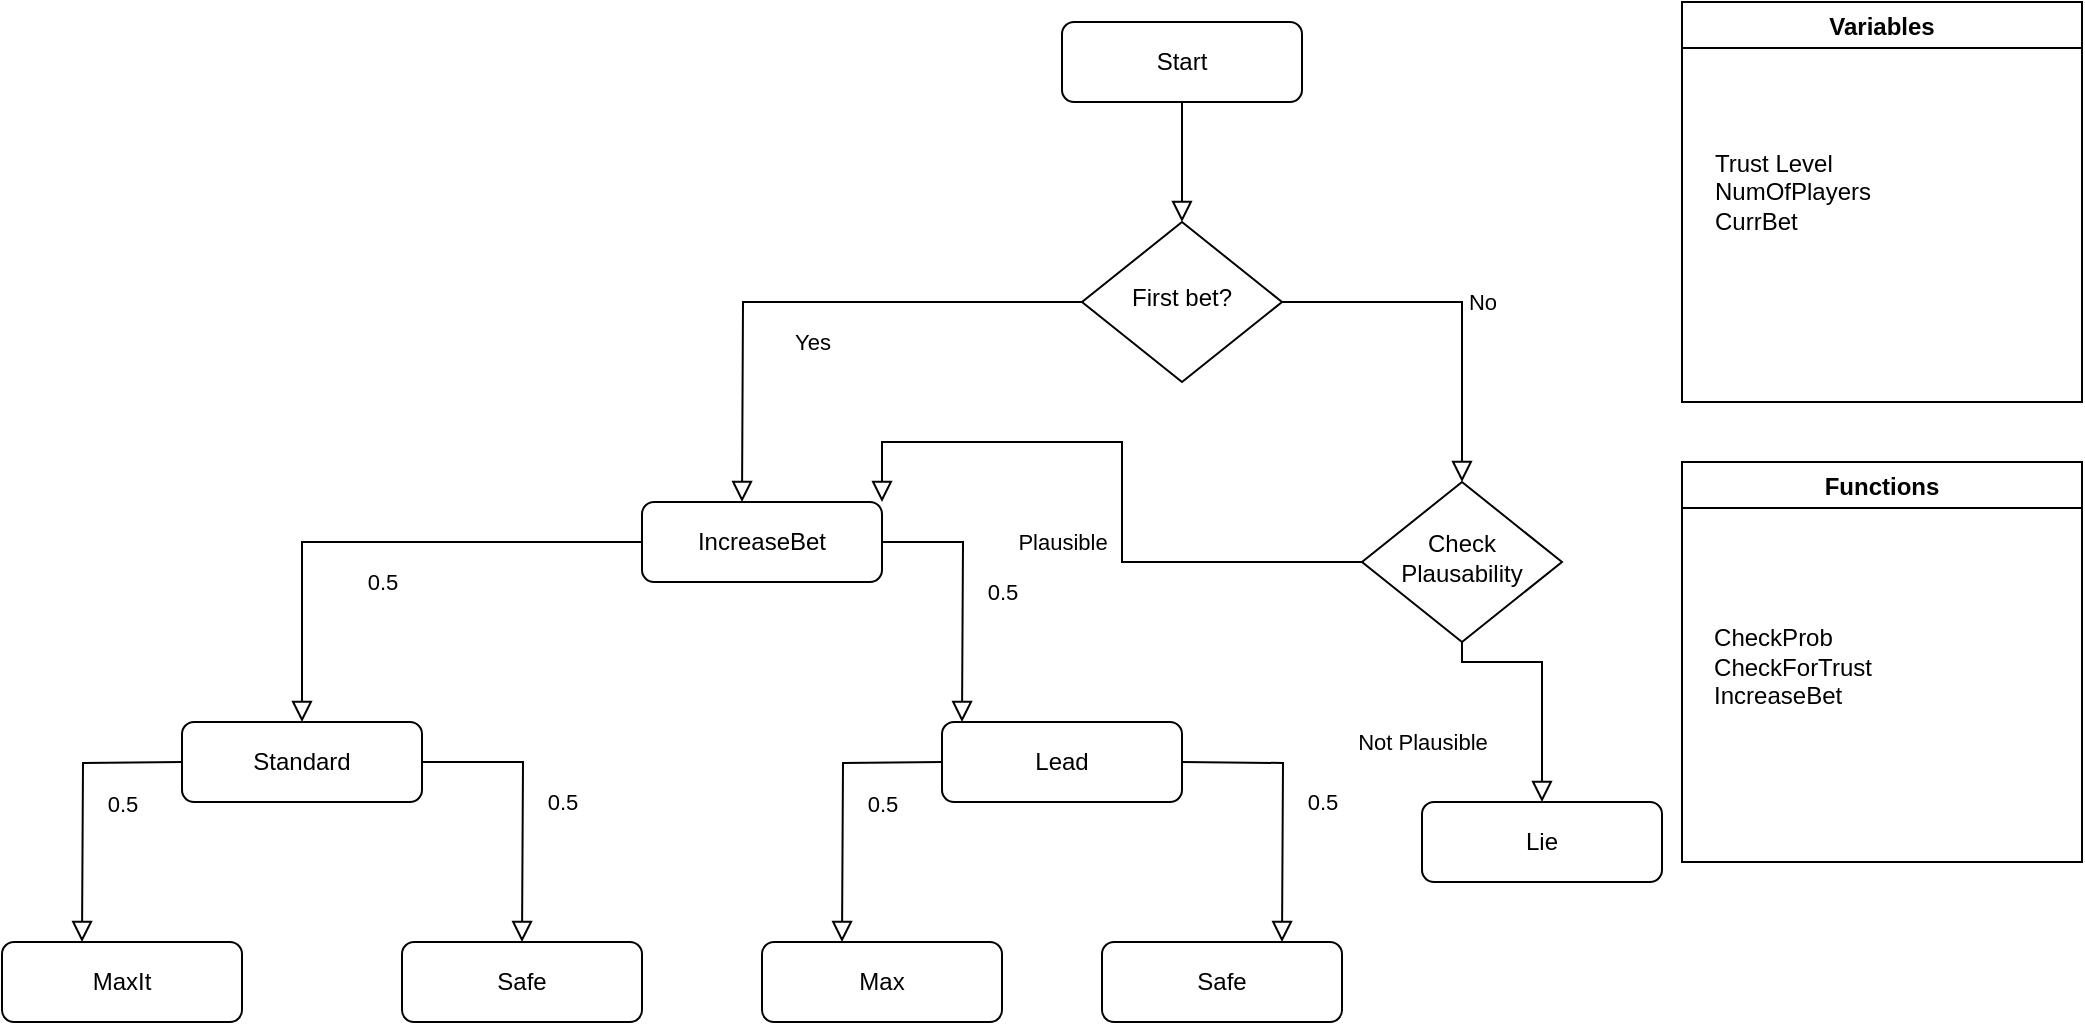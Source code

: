 <mxfile version="15.4.3" type="device"><diagram id="C5RBs43oDa-KdzZeNtuy" name="Page-1"><mxGraphModel dx="2249" dy="762" grid="1" gridSize="10" guides="1" tooltips="1" connect="1" arrows="1" fold="1" page="1" pageScale="1" pageWidth="827" pageHeight="1169" math="0" shadow="0"><root><mxCell id="WIyWlLk6GJQsqaUBKTNV-0"/><mxCell id="WIyWlLk6GJQsqaUBKTNV-1" parent="WIyWlLk6GJQsqaUBKTNV-0"/><mxCell id="WIyWlLk6GJQsqaUBKTNV-2" value="" style="rounded=0;html=1;jettySize=auto;orthogonalLoop=1;fontSize=11;endArrow=block;endFill=0;endSize=8;strokeWidth=1;shadow=0;labelBackgroundColor=none;edgeStyle=orthogonalEdgeStyle;" parent="WIyWlLk6GJQsqaUBKTNV-1" source="WIyWlLk6GJQsqaUBKTNV-3" target="WIyWlLk6GJQsqaUBKTNV-6" edge="1"><mxGeometry relative="1" as="geometry"/></mxCell><mxCell id="WIyWlLk6GJQsqaUBKTNV-3" value="Start" style="rounded=1;whiteSpace=wrap;html=1;fontSize=12;glass=0;strokeWidth=1;shadow=0;" parent="WIyWlLk6GJQsqaUBKTNV-1" vertex="1"><mxGeometry x="250" y="20" width="120" height="40" as="geometry"/></mxCell><mxCell id="WIyWlLk6GJQsqaUBKTNV-4" value="Yes" style="rounded=0;html=1;jettySize=auto;orthogonalLoop=1;fontSize=11;endArrow=block;endFill=0;endSize=8;strokeWidth=1;shadow=0;labelBackgroundColor=none;edgeStyle=orthogonalEdgeStyle;" parent="WIyWlLk6GJQsqaUBKTNV-1" source="WIyWlLk6GJQsqaUBKTNV-6" edge="1"><mxGeometry y="20" relative="1" as="geometry"><mxPoint as="offset"/><mxPoint x="90" y="260" as="targetPoint"/></mxGeometry></mxCell><mxCell id="WIyWlLk6GJQsqaUBKTNV-5" value="No" style="edgeStyle=orthogonalEdgeStyle;rounded=0;html=1;jettySize=auto;orthogonalLoop=1;fontSize=11;endArrow=block;endFill=0;endSize=8;strokeWidth=1;shadow=0;labelBackgroundColor=none;entryX=0.5;entryY=0;entryDx=0;entryDy=0;" parent="WIyWlLk6GJQsqaUBKTNV-1" source="WIyWlLk6GJQsqaUBKTNV-6" target="bHVotdR8X3kLGhFs7Rlh-1" edge="1"><mxGeometry y="10" relative="1" as="geometry"><mxPoint as="offset"/><mxPoint x="390" y="240" as="targetPoint"/></mxGeometry></mxCell><mxCell id="WIyWlLk6GJQsqaUBKTNV-6" value="First bet?" style="rhombus;whiteSpace=wrap;html=1;shadow=0;fontFamily=Helvetica;fontSize=12;align=center;strokeWidth=1;spacing=6;spacingTop=-4;" parent="WIyWlLk6GJQsqaUBKTNV-1" vertex="1"><mxGeometry x="260" y="120" width="100" height="80" as="geometry"/></mxCell><mxCell id="WIyWlLk6GJQsqaUBKTNV-11" value="IncreaseBet" style="rounded=1;whiteSpace=wrap;html=1;fontSize=12;glass=0;strokeWidth=1;shadow=0;" parent="WIyWlLk6GJQsqaUBKTNV-1" vertex="1"><mxGeometry x="40" y="260" width="120" height="40" as="geometry"/></mxCell><mxCell id="WIyWlLk6GJQsqaUBKTNV-12" value="Lead" style="rounded=1;whiteSpace=wrap;html=1;fontSize=12;glass=0;strokeWidth=1;shadow=0;" parent="WIyWlLk6GJQsqaUBKTNV-1" vertex="1"><mxGeometry x="190" y="370" width="120" height="40" as="geometry"/></mxCell><mxCell id="vYvvMHi5GZx0Z8ZBAmdN-0" value="Variables" style="swimlane;hachureGap=4;pointerEvents=0;" parent="WIyWlLk6GJQsqaUBKTNV-1" vertex="1"><mxGeometry x="560" y="10" width="200" height="200" as="geometry"/></mxCell><mxCell id="vYvvMHi5GZx0Z8ZBAmdN-1" value="&lt;div style=&quot;text-align: left&quot;&gt;&lt;span&gt;Trust Level&lt;/span&gt;&lt;/div&gt;&lt;div style=&quot;text-align: left&quot;&gt;&lt;span&gt;NumOfPlayers&lt;/span&gt;&lt;/div&gt;&lt;div style=&quot;text-align: left&quot;&gt;CurrBet&lt;/div&gt;" style="text;html=1;align=center;verticalAlign=middle;resizable=0;points=[];autosize=1;strokeColor=none;fillColor=none;" parent="vYvvMHi5GZx0Z8ZBAmdN-0" vertex="1"><mxGeometry x="10" y="70" width="90" height="50" as="geometry"/></mxCell><mxCell id="vYvvMHi5GZx0Z8ZBAmdN-3" value="Functions" style="swimlane;hachureGap=4;pointerEvents=0;" parent="WIyWlLk6GJQsqaUBKTNV-1" vertex="1"><mxGeometry x="560" y="240" width="200" height="200" as="geometry"/></mxCell><mxCell id="vYvvMHi5GZx0Z8ZBAmdN-4" value="&lt;div style=&quot;text-align: left&quot;&gt;&lt;br&gt;&lt;/div&gt;&lt;div style=&quot;text-align: left&quot;&gt;&lt;span&gt;CheckProb&lt;/span&gt;&lt;/div&gt;&lt;div style=&quot;text-align: left&quot;&gt;&lt;span&gt;CheckForTrust&lt;/span&gt;&lt;/div&gt;&lt;div style=&quot;text-align: left&quot;&gt;&lt;span&gt;IncreaseBet&lt;/span&gt;&lt;/div&gt;" style="text;html=1;align=center;verticalAlign=middle;resizable=0;points=[];autosize=1;strokeColor=none;fillColor=none;" parent="vYvvMHi5GZx0Z8ZBAmdN-3" vertex="1"><mxGeometry x="10" y="65" width="90" height="60" as="geometry"/></mxCell><mxCell id="bHVotdR8X3kLGhFs7Rlh-1" value="Check&lt;br&gt;Plausability" style="rhombus;whiteSpace=wrap;html=1;shadow=0;fontFamily=Helvetica;fontSize=12;align=center;strokeWidth=1;spacing=6;spacingTop=-4;" vertex="1" parent="WIyWlLk6GJQsqaUBKTNV-1"><mxGeometry x="400" y="250" width="100" height="80" as="geometry"/></mxCell><mxCell id="bHVotdR8X3kLGhFs7Rlh-2" value="Standard" style="rounded=1;whiteSpace=wrap;html=1;fontSize=12;glass=0;strokeWidth=1;shadow=0;" vertex="1" parent="WIyWlLk6GJQsqaUBKTNV-1"><mxGeometry x="-190" y="370" width="120" height="40" as="geometry"/></mxCell><mxCell id="bHVotdR8X3kLGhFs7Rlh-3" value="0.5" style="rounded=0;html=1;jettySize=auto;orthogonalLoop=1;fontSize=11;endArrow=block;endFill=0;endSize=8;strokeWidth=1;shadow=0;labelBackgroundColor=none;edgeStyle=orthogonalEdgeStyle;entryX=0.5;entryY=0;entryDx=0;entryDy=0;exitX=0;exitY=0.5;exitDx=0;exitDy=0;" edge="1" parent="WIyWlLk6GJQsqaUBKTNV-1" source="WIyWlLk6GJQsqaUBKTNV-11" target="bHVotdR8X3kLGhFs7Rlh-2"><mxGeometry y="20" relative="1" as="geometry"><mxPoint as="offset"/><mxPoint x="200" y="210" as="sourcePoint"/><mxPoint x="30" y="310" as="targetPoint"/></mxGeometry></mxCell><mxCell id="bHVotdR8X3kLGhFs7Rlh-4" value="0.5" style="rounded=0;html=1;jettySize=auto;orthogonalLoop=1;fontSize=11;endArrow=block;endFill=0;endSize=8;strokeWidth=1;shadow=0;labelBackgroundColor=none;edgeStyle=orthogonalEdgeStyle;entryX=0.5;entryY=0;entryDx=0;entryDy=0;exitX=1;exitY=0.5;exitDx=0;exitDy=0;" edge="1" parent="WIyWlLk6GJQsqaUBKTNV-1" source="WIyWlLk6GJQsqaUBKTNV-11"><mxGeometry y="20" relative="1" as="geometry"><mxPoint as="offset"/><mxPoint x="220" y="280" as="sourcePoint"/><mxPoint x="200" y="370" as="targetPoint"/></mxGeometry></mxCell><mxCell id="bHVotdR8X3kLGhFs7Rlh-6" value="MaxIt" style="rounded=1;whiteSpace=wrap;html=1;fontSize=12;glass=0;strokeWidth=1;shadow=0;" vertex="1" parent="WIyWlLk6GJQsqaUBKTNV-1"><mxGeometry x="-280" y="480" width="120" height="40" as="geometry"/></mxCell><mxCell id="bHVotdR8X3kLGhFs7Rlh-7" value="Safe" style="rounded=1;whiteSpace=wrap;html=1;fontSize=12;glass=0;strokeWidth=1;shadow=0;" vertex="1" parent="WIyWlLk6GJQsqaUBKTNV-1"><mxGeometry x="-80" y="480" width="120" height="40" as="geometry"/></mxCell><mxCell id="bHVotdR8X3kLGhFs7Rlh-8" value="Safe" style="rounded=1;whiteSpace=wrap;html=1;fontSize=12;glass=0;strokeWidth=1;shadow=0;" vertex="1" parent="WIyWlLk6GJQsqaUBKTNV-1"><mxGeometry x="270" y="480" width="120" height="40" as="geometry"/></mxCell><mxCell id="bHVotdR8X3kLGhFs7Rlh-9" value="Max" style="rounded=1;whiteSpace=wrap;html=1;fontSize=12;glass=0;strokeWidth=1;shadow=0;" vertex="1" parent="WIyWlLk6GJQsqaUBKTNV-1"><mxGeometry x="100" y="480" width="120" height="40" as="geometry"/></mxCell><mxCell id="bHVotdR8X3kLGhFs7Rlh-10" value="0.5" style="rounded=0;html=1;jettySize=auto;orthogonalLoop=1;fontSize=11;endArrow=block;endFill=0;endSize=8;strokeWidth=1;shadow=0;labelBackgroundColor=none;edgeStyle=orthogonalEdgeStyle;entryX=0.5;entryY=0;entryDx=0;entryDy=0;" edge="1" parent="WIyWlLk6GJQsqaUBKTNV-1"><mxGeometry y="20" relative="1" as="geometry"><mxPoint as="offset"/><mxPoint x="-190" y="390" as="sourcePoint"/><mxPoint x="-240" y="480" as="targetPoint"/></mxGeometry></mxCell><mxCell id="bHVotdR8X3kLGhFs7Rlh-11" value="0.5" style="rounded=0;html=1;jettySize=auto;orthogonalLoop=1;fontSize=11;endArrow=block;endFill=0;endSize=8;strokeWidth=1;shadow=0;labelBackgroundColor=none;edgeStyle=orthogonalEdgeStyle;entryX=0.5;entryY=0;entryDx=0;entryDy=0;exitX=1;exitY=0.5;exitDx=0;exitDy=0;" edge="1" parent="WIyWlLk6GJQsqaUBKTNV-1" source="bHVotdR8X3kLGhFs7Rlh-2"><mxGeometry y="20" relative="1" as="geometry"><mxPoint as="offset"/><mxPoint x="30" y="390" as="sourcePoint"/><mxPoint x="-20" y="480" as="targetPoint"/></mxGeometry></mxCell><mxCell id="bHVotdR8X3kLGhFs7Rlh-12" value="0.5" style="rounded=0;html=1;jettySize=auto;orthogonalLoop=1;fontSize=11;endArrow=block;endFill=0;endSize=8;strokeWidth=1;shadow=0;labelBackgroundColor=none;edgeStyle=orthogonalEdgeStyle;entryX=0.5;entryY=0;entryDx=0;entryDy=0;exitX=1;exitY=0.5;exitDx=0;exitDy=0;" edge="1" parent="WIyWlLk6GJQsqaUBKTNV-1"><mxGeometry y="20" relative="1" as="geometry"><mxPoint as="offset"/><mxPoint x="310" y="390" as="sourcePoint"/><mxPoint x="360" y="480" as="targetPoint"/></mxGeometry></mxCell><mxCell id="bHVotdR8X3kLGhFs7Rlh-13" value="0.5" style="rounded=0;html=1;jettySize=auto;orthogonalLoop=1;fontSize=11;endArrow=block;endFill=0;endSize=8;strokeWidth=1;shadow=0;labelBackgroundColor=none;edgeStyle=orthogonalEdgeStyle;entryX=0.5;entryY=0;entryDx=0;entryDy=0;" edge="1" parent="WIyWlLk6GJQsqaUBKTNV-1"><mxGeometry y="20" relative="1" as="geometry"><mxPoint as="offset"/><mxPoint x="190" y="390" as="sourcePoint"/><mxPoint x="140" y="480" as="targetPoint"/></mxGeometry></mxCell><mxCell id="bHVotdR8X3kLGhFs7Rlh-15" value="Plausible" style="rounded=0;html=1;jettySize=auto;orthogonalLoop=1;fontSize=11;endArrow=block;endFill=0;endSize=8;strokeWidth=1;shadow=0;labelBackgroundColor=none;edgeStyle=orthogonalEdgeStyle;entryX=1;entryY=0;entryDx=0;entryDy=0;exitX=0;exitY=0.5;exitDx=0;exitDy=0;" edge="1" parent="WIyWlLk6GJQsqaUBKTNV-1" source="bHVotdR8X3kLGhFs7Rlh-1" target="WIyWlLk6GJQsqaUBKTNV-11"><mxGeometry x="-0.212" y="30" relative="1" as="geometry"><mxPoint as="offset"/><mxPoint x="170" y="290" as="sourcePoint"/><mxPoint x="210" y="380" as="targetPoint"/></mxGeometry></mxCell><mxCell id="bHVotdR8X3kLGhFs7Rlh-16" value="Lie" style="rounded=1;whiteSpace=wrap;html=1;fontSize=12;glass=0;strokeWidth=1;shadow=0;" vertex="1" parent="WIyWlLk6GJQsqaUBKTNV-1"><mxGeometry x="430" y="410" width="120" height="40" as="geometry"/></mxCell><mxCell id="bHVotdR8X3kLGhFs7Rlh-17" value="Not Plausible" style="rounded=0;html=1;jettySize=auto;orthogonalLoop=1;fontSize=11;endArrow=block;endFill=0;endSize=8;strokeWidth=1;shadow=0;labelBackgroundColor=none;edgeStyle=orthogonalEdgeStyle;entryX=0.5;entryY=0;entryDx=0;entryDy=0;exitX=0.5;exitY=1;exitDx=0;exitDy=0;" edge="1" parent="WIyWlLk6GJQsqaUBKTNV-1" source="bHVotdR8X3kLGhFs7Rlh-1" target="bHVotdR8X3kLGhFs7Rlh-16"><mxGeometry x="-0.833" y="-45" relative="1" as="geometry"><mxPoint x="-20" y="-5" as="offset"/><mxPoint x="410" y="300" as="sourcePoint"/><mxPoint x="170" y="270" as="targetPoint"/><Array as="points"><mxPoint x="450" y="340"/><mxPoint x="490" y="340"/></Array></mxGeometry></mxCell></root></mxGraphModel></diagram></mxfile>